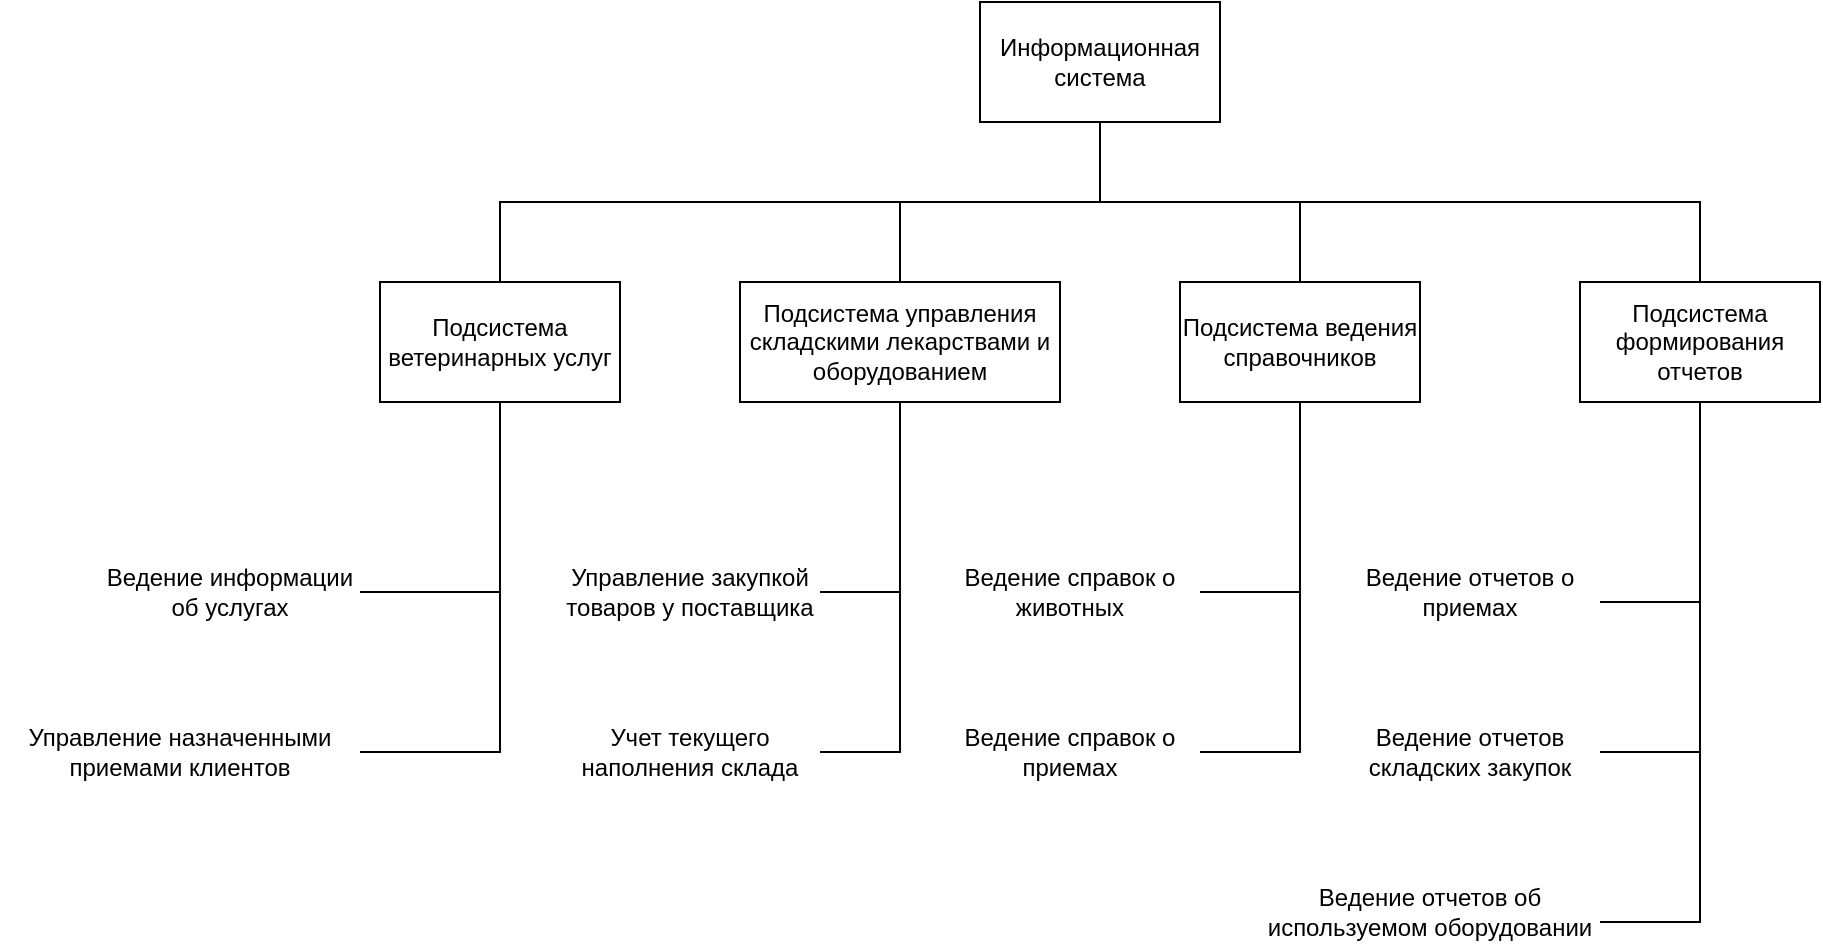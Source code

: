 <mxfile>
    <diagram id="avu7Sczl96NuEqrA3VOJ" name="Page-1">
        <mxGraphModel dx="1876" dy="937" grid="1" gridSize="10" guides="1" tooltips="1" connect="1" arrows="1" fold="1" page="1" pageScale="1" pageWidth="850" pageHeight="1100" math="0" shadow="0">
            <root>
                <mxCell id="0"/>
                <mxCell id="1" parent="0"/>
                <mxCell id="7" style="edgeStyle=orthogonalEdgeStyle;html=1;entryX=0.5;entryY=0;entryDx=0;entryDy=0;rounded=0;endArrow=none;endFill=0;" edge="1" parent="1" source="2" target="3">
                    <mxGeometry relative="1" as="geometry"/>
                </mxCell>
                <mxCell id="8" style="edgeStyle=orthogonalEdgeStyle;rounded=0;html=1;exitX=0.5;exitY=1;exitDx=0;exitDy=0;endArrow=none;endFill=0;" edge="1" parent="1" source="2" target="6">
                    <mxGeometry relative="1" as="geometry"/>
                </mxCell>
                <mxCell id="9" style="edgeStyle=orthogonalEdgeStyle;rounded=0;html=1;entryX=0.5;entryY=0;entryDx=0;entryDy=0;endArrow=none;endFill=0;" edge="1" parent="1" source="2" target="4">
                    <mxGeometry relative="1" as="geometry">
                        <Array as="points">
                            <mxPoint x="520" y="240"/>
                            <mxPoint x="220" y="240"/>
                        </Array>
                    </mxGeometry>
                </mxCell>
                <mxCell id="10" style="edgeStyle=orthogonalEdgeStyle;rounded=0;html=1;entryX=0.5;entryY=0;entryDx=0;entryDy=0;endArrow=none;endFill=0;" edge="1" parent="1" source="2" target="5">
                    <mxGeometry relative="1" as="geometry">
                        <Array as="points">
                            <mxPoint x="520" y="240"/>
                            <mxPoint x="820" y="240"/>
                        </Array>
                    </mxGeometry>
                </mxCell>
                <mxCell id="2" value="Информационная система" style="rounded=0;whiteSpace=wrap;html=1;" vertex="1" parent="1">
                    <mxGeometry x="460" y="140" width="120" height="60" as="geometry"/>
                </mxCell>
                <mxCell id="3" value="Подсистема управления складскими лекарствами и оборудованием" style="rounded=0;whiteSpace=wrap;html=1;" vertex="1" parent="1">
                    <mxGeometry x="340" y="280" width="160" height="60" as="geometry"/>
                </mxCell>
                <mxCell id="4" value="Подсистема ветеринарных услуг" style="rounded=0;whiteSpace=wrap;html=1;" vertex="1" parent="1">
                    <mxGeometry x="160" y="280" width="120" height="60" as="geometry"/>
                </mxCell>
                <mxCell id="5" value="Подсистема формирования отчетов" style="rounded=0;whiteSpace=wrap;html=1;" vertex="1" parent="1">
                    <mxGeometry x="760" y="280" width="120" height="60" as="geometry"/>
                </mxCell>
                <mxCell id="6" value="Подсистема ведения справочников" style="rounded=0;whiteSpace=wrap;html=1;" vertex="1" parent="1">
                    <mxGeometry x="560" y="280" width="120" height="60" as="geometry"/>
                </mxCell>
                <mxCell id="12" style="edgeStyle=orthogonalEdgeStyle;rounded=0;html=1;endArrow=none;endFill=0;" edge="1" parent="1" source="11" target="4">
                    <mxGeometry relative="1" as="geometry"/>
                </mxCell>
                <mxCell id="11" value="Ведение информации об услугах" style="text;html=1;strokeColor=none;fillColor=none;align=center;verticalAlign=middle;whiteSpace=wrap;rounded=0;" vertex="1" parent="1">
                    <mxGeometry x="20" y="420" width="130" height="30" as="geometry"/>
                </mxCell>
                <mxCell id="14" style="edgeStyle=orthogonalEdgeStyle;rounded=0;html=1;endArrow=none;endFill=0;" edge="1" parent="1" source="13" target="4">
                    <mxGeometry relative="1" as="geometry"/>
                </mxCell>
                <mxCell id="13" value="Управление назначенными приемами клиентов" style="text;html=1;strokeColor=none;fillColor=none;align=center;verticalAlign=middle;whiteSpace=wrap;rounded=0;" vertex="1" parent="1">
                    <mxGeometry x="-30" y="500" width="180" height="30" as="geometry"/>
                </mxCell>
                <mxCell id="16" style="edgeStyle=orthogonalEdgeStyle;rounded=0;html=1;endArrow=none;endFill=0;" edge="1" parent="1" source="15" target="3">
                    <mxGeometry relative="1" as="geometry">
                        <Array as="points">
                            <mxPoint x="420" y="435"/>
                        </Array>
                    </mxGeometry>
                </mxCell>
                <mxCell id="15" value="Управление закупкой товаров у поставщика" style="text;html=1;strokeColor=none;fillColor=none;align=center;verticalAlign=middle;whiteSpace=wrap;rounded=0;" vertex="1" parent="1">
                    <mxGeometry x="250" y="420" width="130" height="30" as="geometry"/>
                </mxCell>
                <mxCell id="18" style="edgeStyle=orthogonalEdgeStyle;rounded=0;html=1;endArrow=none;endFill=0;" edge="1" parent="1" source="17" target="3">
                    <mxGeometry relative="1" as="geometry">
                        <Array as="points">
                            <mxPoint x="420" y="515"/>
                        </Array>
                    </mxGeometry>
                </mxCell>
                <mxCell id="17" value="Учет текущего наполнения склада" style="text;html=1;strokeColor=none;fillColor=none;align=center;verticalAlign=middle;whiteSpace=wrap;rounded=0;" vertex="1" parent="1">
                    <mxGeometry x="250" y="500" width="130" height="30" as="geometry"/>
                </mxCell>
                <mxCell id="20" style="edgeStyle=orthogonalEdgeStyle;rounded=0;html=1;endArrow=none;endFill=0;" edge="1" parent="1" source="19" target="6">
                    <mxGeometry relative="1" as="geometry">
                        <Array as="points">
                            <mxPoint x="620" y="435"/>
                        </Array>
                    </mxGeometry>
                </mxCell>
                <mxCell id="19" value="Ведение справок о животных" style="text;html=1;strokeColor=none;fillColor=none;align=center;verticalAlign=middle;whiteSpace=wrap;rounded=0;" vertex="1" parent="1">
                    <mxGeometry x="440" y="420" width="130" height="30" as="geometry"/>
                </mxCell>
                <mxCell id="22" style="edgeStyle=orthogonalEdgeStyle;rounded=0;html=1;endArrow=none;endFill=0;" edge="1" parent="1" source="21" target="6">
                    <mxGeometry relative="1" as="geometry">
                        <Array as="points">
                            <mxPoint x="620" y="515"/>
                        </Array>
                    </mxGeometry>
                </mxCell>
                <mxCell id="21" value="Ведение справок о приемах" style="text;html=1;strokeColor=none;fillColor=none;align=center;verticalAlign=middle;whiteSpace=wrap;rounded=0;" vertex="1" parent="1">
                    <mxGeometry x="440" y="500" width="130" height="30" as="geometry"/>
                </mxCell>
                <mxCell id="24" style="edgeStyle=orthogonalEdgeStyle;rounded=0;html=1;entryX=0.5;entryY=1;entryDx=0;entryDy=0;endArrow=none;endFill=0;" edge="1" parent="1" source="23" target="5">
                    <mxGeometry relative="1" as="geometry">
                        <Array as="points">
                            <mxPoint x="820" y="440"/>
                        </Array>
                    </mxGeometry>
                </mxCell>
                <mxCell id="23" value="Ведение отчетов о приемах" style="text;html=1;strokeColor=none;fillColor=none;align=center;verticalAlign=middle;whiteSpace=wrap;rounded=0;" vertex="1" parent="1">
                    <mxGeometry x="640" y="420" width="130" height="30" as="geometry"/>
                </mxCell>
                <mxCell id="26" style="edgeStyle=orthogonalEdgeStyle;rounded=0;html=1;entryX=0.5;entryY=1;entryDx=0;entryDy=0;endArrow=none;endFill=0;" edge="1" parent="1" source="25" target="5">
                    <mxGeometry relative="1" as="geometry">
                        <Array as="points">
                            <mxPoint x="820" y="515"/>
                        </Array>
                    </mxGeometry>
                </mxCell>
                <mxCell id="25" value="Ведение отчетов складских закупок" style="text;html=1;strokeColor=none;fillColor=none;align=center;verticalAlign=middle;whiteSpace=wrap;rounded=0;" vertex="1" parent="1">
                    <mxGeometry x="640" y="500" width="130" height="30" as="geometry"/>
                </mxCell>
                <mxCell id="29" style="edgeStyle=orthogonalEdgeStyle;rounded=0;html=1;entryX=0.5;entryY=1;entryDx=0;entryDy=0;endArrow=none;endFill=0;" edge="1" parent="1" source="27" target="5">
                    <mxGeometry relative="1" as="geometry">
                        <Array as="points">
                            <mxPoint x="820" y="600"/>
                        </Array>
                    </mxGeometry>
                </mxCell>
                <mxCell id="27" value="Ведение отчетов об используемом оборудовании" style="text;html=1;strokeColor=none;fillColor=none;align=center;verticalAlign=middle;whiteSpace=wrap;rounded=0;" vertex="1" parent="1">
                    <mxGeometry x="600" y="580" width="170" height="30" as="geometry"/>
                </mxCell>
            </root>
        </mxGraphModel>
    </diagram>
</mxfile>